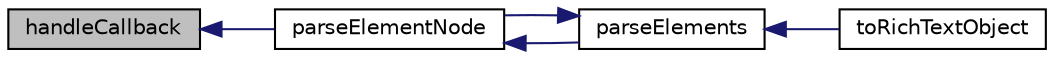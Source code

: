 digraph "handleCallback"
{
  edge [fontname="Helvetica",fontsize="10",labelfontname="Helvetica",labelfontsize="10"];
  node [fontname="Helvetica",fontsize="10",shape=record];
  rankdir="LR";
  Node29 [label="handleCallback",height=0.2,width=0.4,color="black", fillcolor="grey75", style="filled", fontcolor="black"];
  Node29 -> Node30 [dir="back",color="midnightblue",fontsize="10",style="solid",fontname="Helvetica"];
  Node30 [label="parseElementNode",height=0.2,width=0.4,color="black", fillcolor="white", style="filled",URL="$class_p_h_p_excel___helper___h_t_m_l.html#a41e9fa69cb9057fc7e5a5fda2d6a4603"];
  Node30 -> Node31 [dir="back",color="midnightblue",fontsize="10",style="solid",fontname="Helvetica"];
  Node31 [label="parseElements",height=0.2,width=0.4,color="black", fillcolor="white", style="filled",URL="$class_p_h_p_excel___helper___h_t_m_l.html#a83711da092d266bb48aa51cf9d4cc5ad"];
  Node31 -> Node32 [dir="back",color="midnightblue",fontsize="10",style="solid",fontname="Helvetica"];
  Node32 [label="toRichTextObject",height=0.2,width=0.4,color="black", fillcolor="white", style="filled",URL="$class_p_h_p_excel___helper___h_t_m_l.html#a8f4455cca7018e085bfdadba716548c3"];
  Node31 -> Node30 [dir="back",color="midnightblue",fontsize="10",style="solid",fontname="Helvetica"];
}
